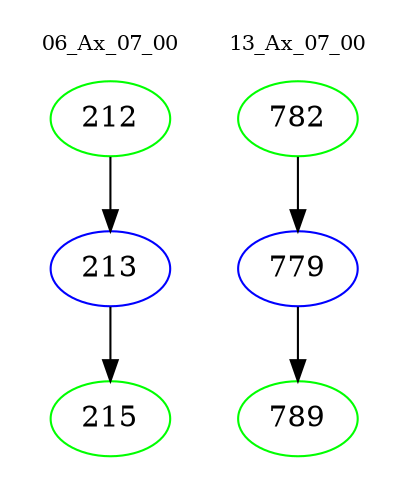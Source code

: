 digraph{
subgraph cluster_0 {
color = white
label = "06_Ax_07_00";
fontsize=10;
T0_212 [label="212", color="green"]
T0_212 -> T0_213 [color="black"]
T0_213 [label="213", color="blue"]
T0_213 -> T0_215 [color="black"]
T0_215 [label="215", color="green"]
}
subgraph cluster_1 {
color = white
label = "13_Ax_07_00";
fontsize=10;
T1_782 [label="782", color="green"]
T1_782 -> T1_779 [color="black"]
T1_779 [label="779", color="blue"]
T1_779 -> T1_789 [color="black"]
T1_789 [label="789", color="green"]
}
}
